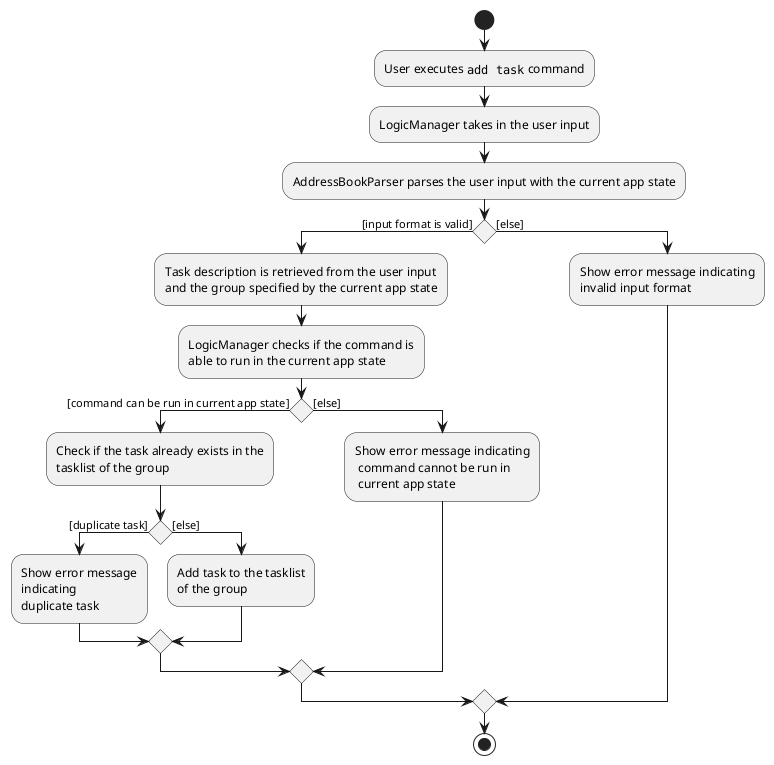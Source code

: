 @startuml
'https://plantuml.com/activity-diagram-beta

start

:User executes ""add task"" command;
:LogicManager takes in the user input;
:AddressBookParser parses the user input with the current app state;


if () then ([input format is valid])
    :Task description is retrieved from the user input
    and the group specified by the current app state;

    :LogicManager checks if the command is
    able to run in the current app state;

    if () then ([command can be run in current app state])

    :Check if the task already exists in the
    tasklist of the group;

    if () then ([duplicate task])
    :Show error message
    indicating
    duplicate task;

    else ([else])
    :Add task to the tasklist
    of the group;

    endif

    else ([else])
    :Show error message indicating
     command cannot be run in
     current app state;

    endif

else ([else])
    :Show error message indicating
    invalid input format;

endif

stop

@enduml
